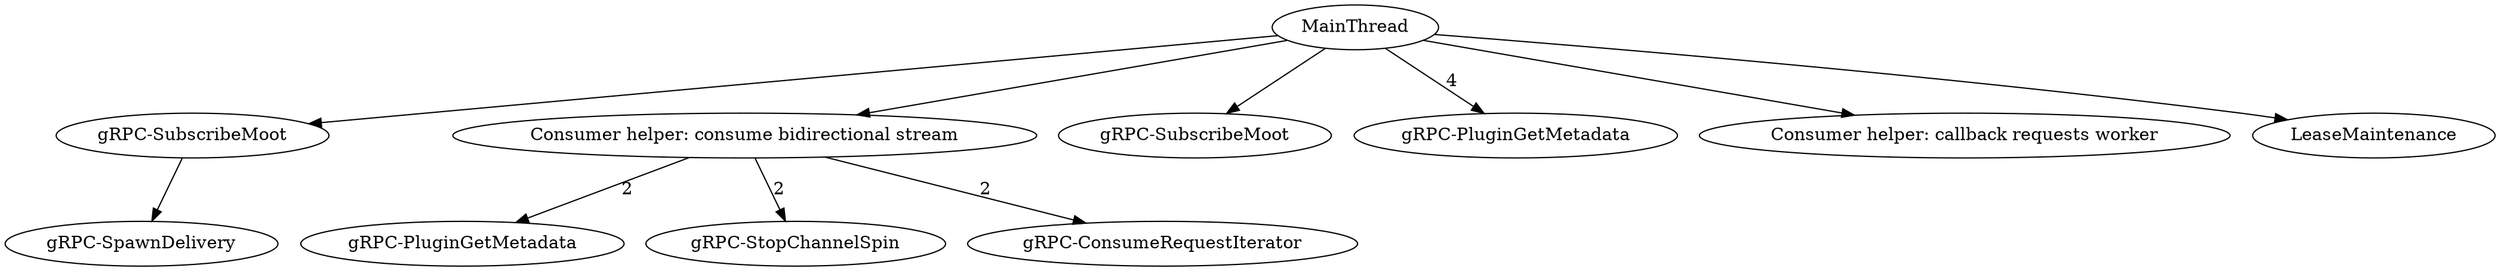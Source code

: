 digraph G {
subgraph  {
}

subgraph  {
subgraph  {
}

"Thread-gRPC-SubscribeMoot+" -> "Thread-gRPC-SpawnDelivery";
}

subgraph  {
}

subgraph  {
}

subgraph  {
subgraph  {
}

subgraph  {
}

subgraph  {
}

"Consumer helper: consume bidirectional stream" -> "Thread-gRPC-PluginGetMetadata++"  [label=2];
"Consumer helper: consume bidirectional stream" -> "Thread-gRPC-StopChannelSpin"  [label=2];
"Consumer helper: consume bidirectional stream" -> "Thread-gRPC-ConsumeRequestIterator"  [label=2];
}

subgraph  {
}

MainThread -> "Thread-gRPC-SubscribeMoot";
MainThread -> "Thread-gRPC-SubscribeMoot+";
MainThread -> "Thread-gRPC-PluginGetMetadata"  [label=4];
MainThread -> "Consumer helper: callback requests worker";
MainThread -> "Consumer helper: consume bidirectional stream";
MainThread -> "Thread-LeaseMaintenance";
"Thread-gRPC-ConsumeRequestIterator" [label="gRPC-ConsumeRequestIterator"];
"Thread-LeaseMaintenance" [label=LeaseMaintenance];
"Thread-gRPC-PluginGetMetadata" [label="gRPC-PluginGetMetadata"];
"Thread-gRPC-SubscribeMoot" [label="gRPC-SubscribeMoot"];
"Thread-gRPC-SubscribeMoot+" [label="gRPC-SubscribeMoot"];
"Thread-gRPC-SpawnDelivery" [label="gRPC-SpawnDelivery"];
"Thread-gRPC-PluginGetMetadata++" [label="gRPC-PluginGetMetadata"];
"Thread-gRPC-StopChannelSpin" [label="gRPC-StopChannelSpin"];
}
